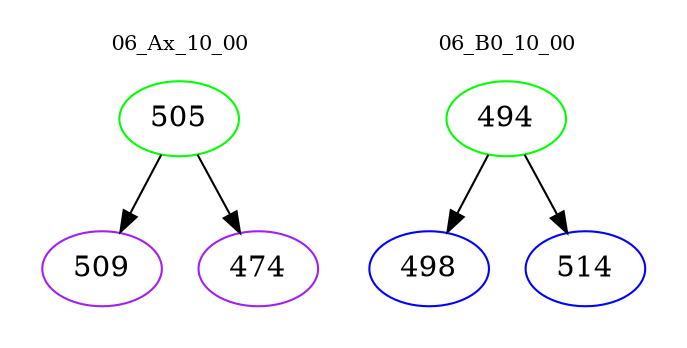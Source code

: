 digraph{
subgraph cluster_0 {
color = white
label = "06_Ax_10_00";
fontsize=10;
T0_505 [label="505", color="green"]
T0_505 -> T0_509 [color="black"]
T0_509 [label="509", color="purple"]
T0_505 -> T0_474 [color="black"]
T0_474 [label="474", color="purple"]
}
subgraph cluster_1 {
color = white
label = "06_B0_10_00";
fontsize=10;
T1_494 [label="494", color="green"]
T1_494 -> T1_498 [color="black"]
T1_498 [label="498", color="blue"]
T1_494 -> T1_514 [color="black"]
T1_514 [label="514", color="blue"]
}
}

